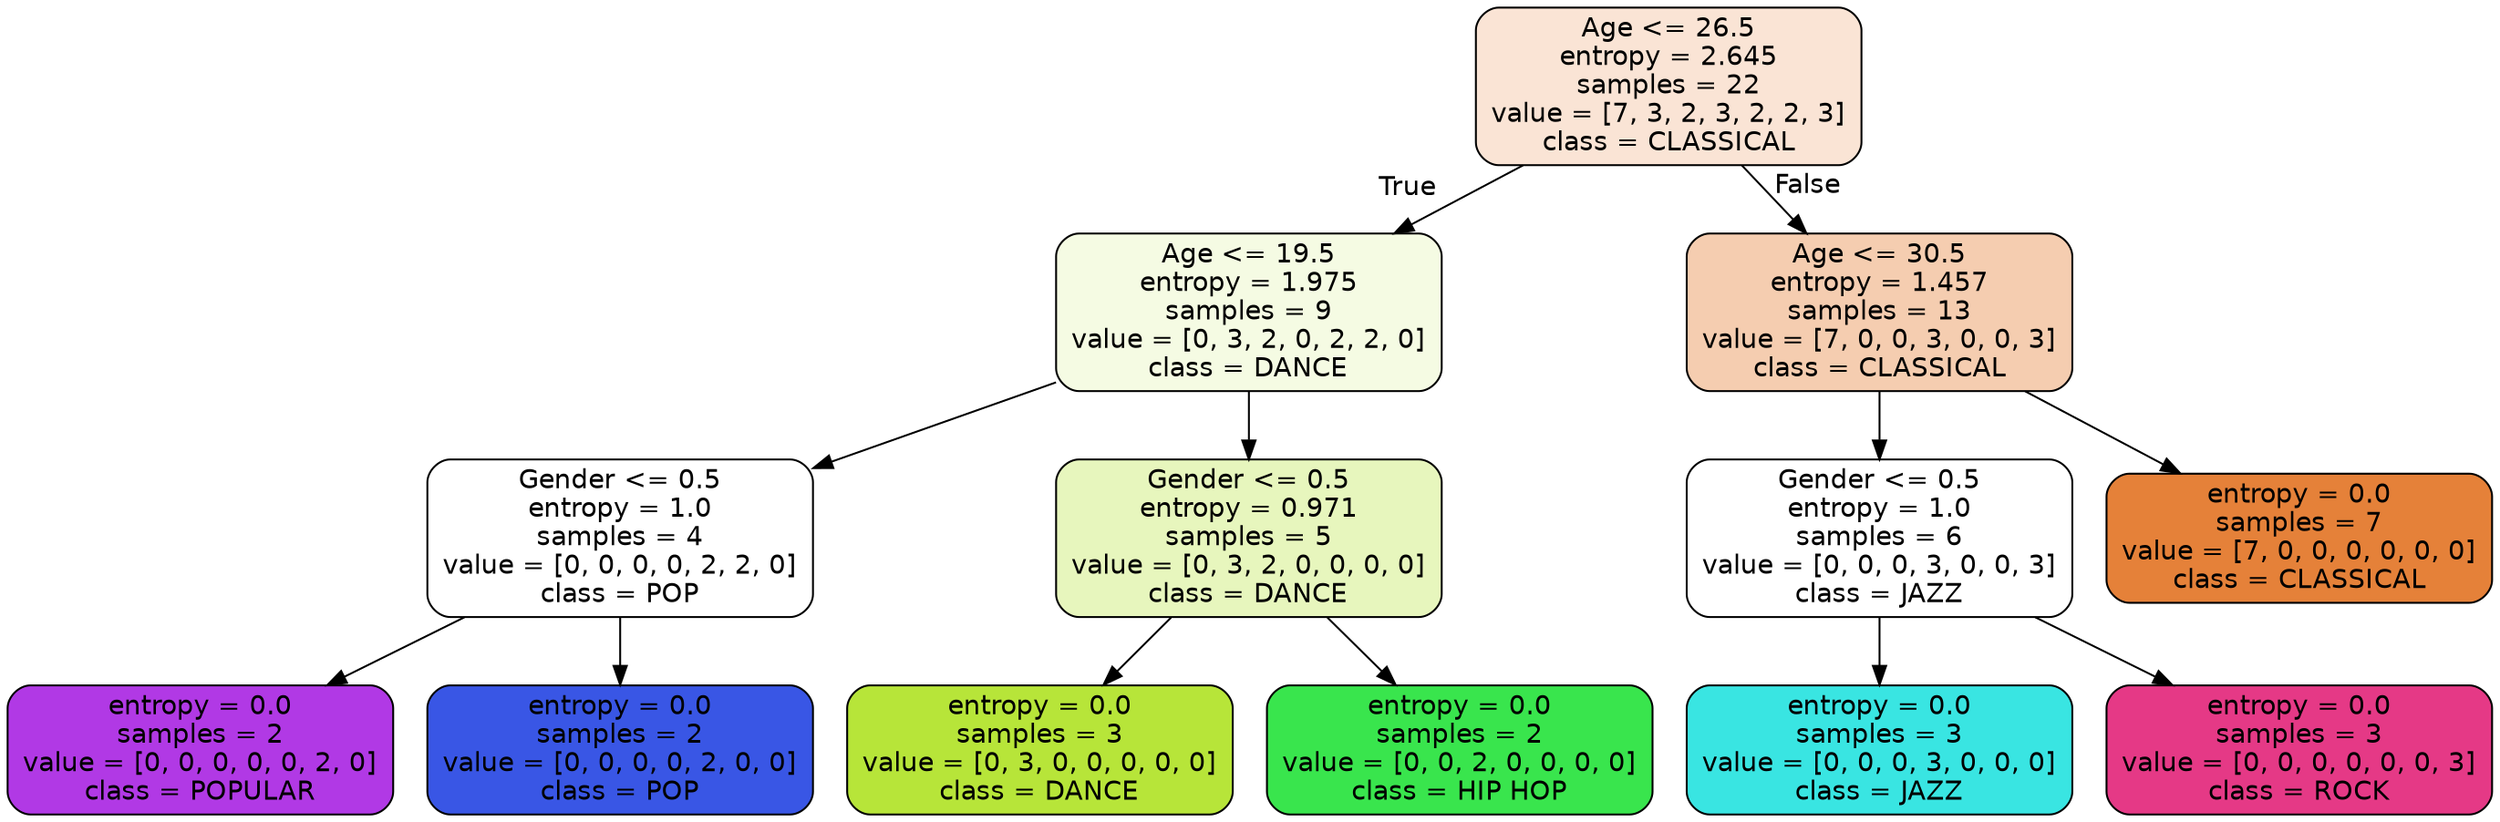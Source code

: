 digraph Tree {
node [shape=box, style="filled, rounded", color="black", fontname="helvetica"] ;
edge [fontname="helvetica"] ;
0 [label="Age <= 26.5\nentropy = 2.645\nsamples = 22\nvalue = [7, 3, 2, 3, 2, 2, 3]\nclass = CLASSICAL", fillcolor="#fae4d5"] ;
1 [label="Age <= 19.5\nentropy = 1.975\nsamples = 9\nvalue = [0, 3, 2, 0, 2, 2, 0]\nclass = DANCE", fillcolor="#f5fbe3"] ;
0 -> 1 [labeldistance=2.5, labelangle=45, headlabel="True"] ;
2 [label="Gender <= 0.5\nentropy = 1.0\nsamples = 4\nvalue = [0, 0, 0, 0, 2, 2, 0]\nclass = POP", fillcolor="#ffffff"] ;
1 -> 2 ;
3 [label="entropy = 0.0\nsamples = 2\nvalue = [0, 0, 0, 0, 0, 2, 0]\nclass = POPULAR", fillcolor="#b139e5"] ;
2 -> 3 ;
4 [label="entropy = 0.0\nsamples = 2\nvalue = [0, 0, 0, 0, 2, 0, 0]\nclass = POP", fillcolor="#3956e5"] ;
2 -> 4 ;
5 [label="Gender <= 0.5\nentropy = 0.971\nsamples = 5\nvalue = [0, 3, 2, 0, 0, 0, 0]\nclass = DANCE", fillcolor="#e7f6bd"] ;
1 -> 5 ;
6 [label="entropy = 0.0\nsamples = 3\nvalue = [0, 3, 0, 0, 0, 0, 0]\nclass = DANCE", fillcolor="#b7e539"] ;
5 -> 6 ;
7 [label="entropy = 0.0\nsamples = 2\nvalue = [0, 0, 2, 0, 0, 0, 0]\nclass = HIP HOP", fillcolor="#39e54d"] ;
5 -> 7 ;
8 [label="Age <= 30.5\nentropy = 1.457\nsamples = 13\nvalue = [7, 0, 0, 3, 0, 0, 3]\nclass = CLASSICAL", fillcolor="#f5cdb0"] ;
0 -> 8 [labeldistance=2.5, labelangle=-45, headlabel="False"] ;
9 [label="Gender <= 0.5\nentropy = 1.0\nsamples = 6\nvalue = [0, 0, 0, 3, 0, 0, 3]\nclass = JAZZ", fillcolor="#ffffff"] ;
8 -> 9 ;
10 [label="entropy = 0.0\nsamples = 3\nvalue = [0, 0, 0, 3, 0, 0, 0]\nclass = JAZZ", fillcolor="#39e5e2"] ;
9 -> 10 ;
11 [label="entropy = 0.0\nsamples = 3\nvalue = [0, 0, 0, 0, 0, 0, 3]\nclass = ROCK", fillcolor="#e53986"] ;
9 -> 11 ;
12 [label="entropy = 0.0\nsamples = 7\nvalue = [7, 0, 0, 0, 0, 0, 0]\nclass = CLASSICAL", fillcolor="#e58139"] ;
8 -> 12 ;
}
